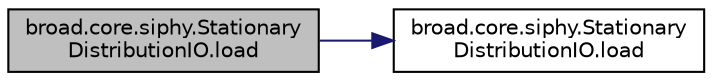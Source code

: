 digraph "broad.core.siphy.StationaryDistributionIO.load"
{
  edge [fontname="Helvetica",fontsize="10",labelfontname="Helvetica",labelfontsize="10"];
  node [fontname="Helvetica",fontsize="10",shape=record];
  rankdir="LR";
  Node1 [label="broad.core.siphy.Stationary\lDistributionIO.load",height=0.2,width=0.4,color="black", fillcolor="grey75", style="filled" fontcolor="black"];
  Node1 -> Node2 [color="midnightblue",fontsize="10",style="solid"];
  Node2 [label="broad.core.siphy.Stationary\lDistributionIO.load",height=0.2,width=0.4,color="black", fillcolor="white", style="filled",URL="$classbroad_1_1core_1_1siphy_1_1_stationary_distribution_i_o.html#af01fefbf4f2f7928bf6f2a7a415585b6"];
}
